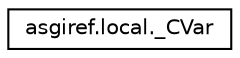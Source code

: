 digraph "Graphical Class Hierarchy"
{
 // LATEX_PDF_SIZE
  edge [fontname="Helvetica",fontsize="10",labelfontname="Helvetica",labelfontsize="10"];
  node [fontname="Helvetica",fontsize="10",shape=record];
  rankdir="LR";
  Node0 [label="asgiref.local._CVar",height=0.2,width=0.4,color="black", fillcolor="white", style="filled",URL="$classasgiref_1_1local_1_1__CVar.html",tooltip=" "];
}
